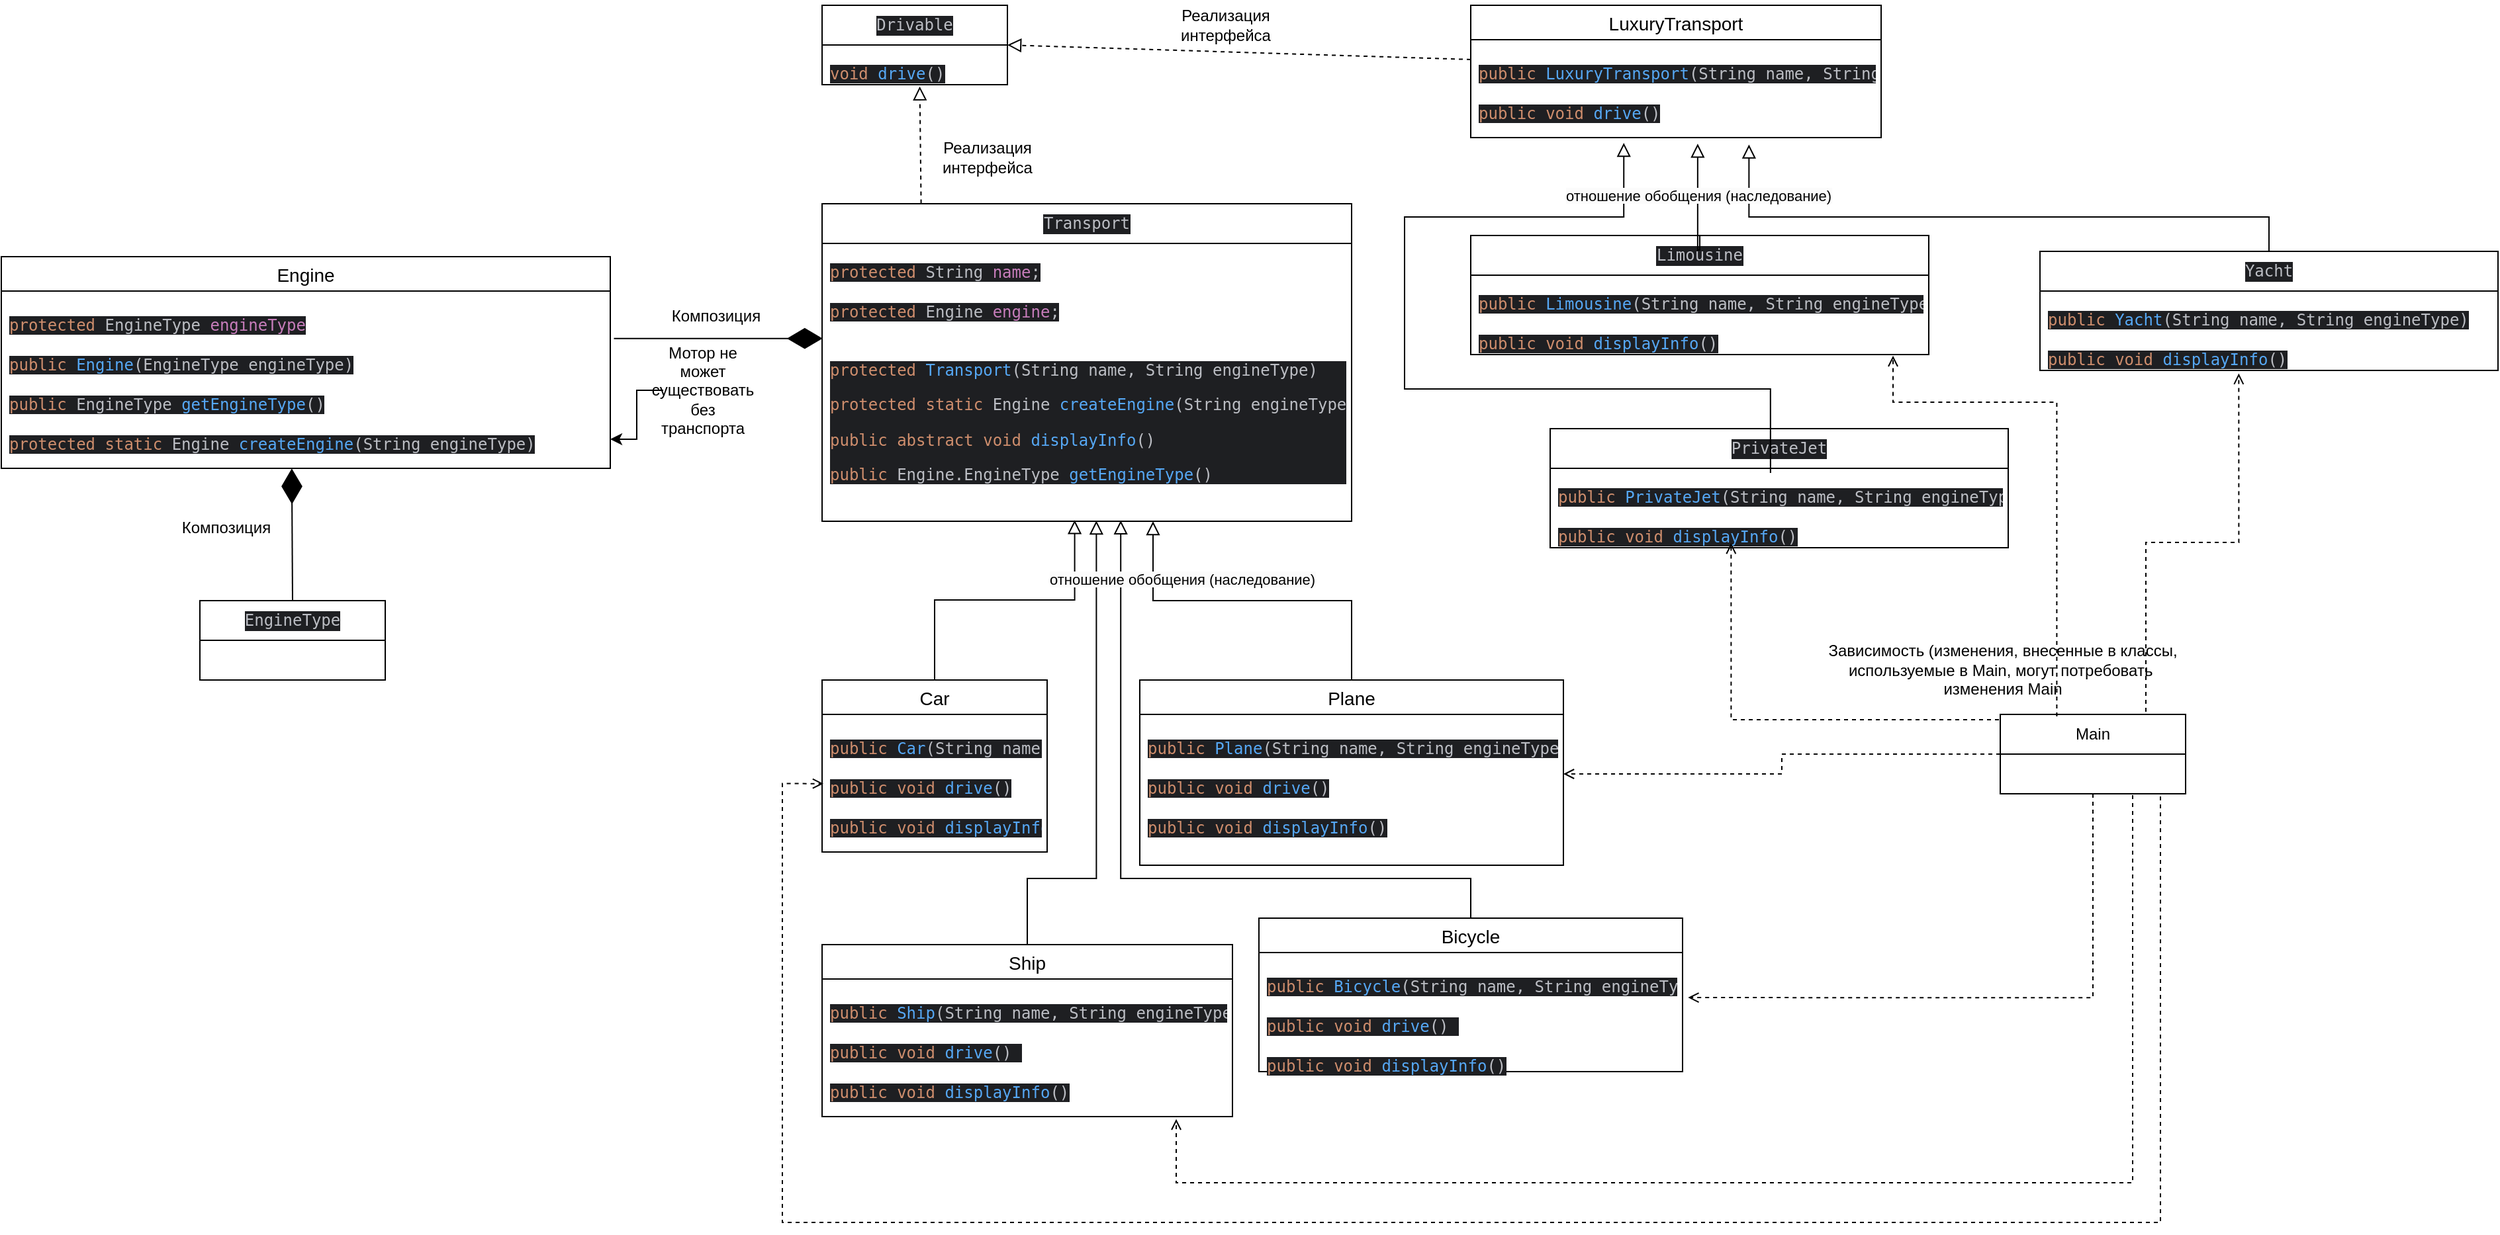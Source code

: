 <mxfile version="24.9.0">
  <diagram name="Страница — 1" id="H5RVGOrB8ZpVzanKwPm0">
    <mxGraphModel grid="1" page="1" gridSize="10" guides="1" tooltips="1" connect="1" arrows="1" fold="1" pageScale="1" pageWidth="1169" pageHeight="827" math="0" shadow="0">
      <root>
        <mxCell id="0" />
        <mxCell id="1" parent="0" />
        <mxCell id="zozidxdIgMNwXkoK9PDD-1" value="&lt;div style=&quot;background-color:#1e1f22;color:#bcbec4&quot;&gt;&lt;pre style=&quot;font-family:&#39;JetBrains Mono&#39;,monospace;font-size:9,8pt;&quot;&gt;Drivable&lt;/pre&gt;&lt;/div&gt;" style="swimlane;fontStyle=0;childLayout=stackLayout;horizontal=1;startSize=30;horizontalStack=0;resizeParent=1;resizeParentMax=0;resizeLast=0;collapsible=1;marginBottom=0;whiteSpace=wrap;html=1;" vertex="1" parent="1">
          <mxGeometry x="50" y="150" width="140" height="60" as="geometry" />
        </mxCell>
        <mxCell id="zozidxdIgMNwXkoK9PDD-2" value="&lt;div style=&quot;background-color:#1e1f22;color:#bcbec4&quot;&gt;&lt;pre style=&quot;font-family:&#39;JetBrains Mono&#39;,monospace;font-size:9,8pt;&quot;&gt;&lt;span style=&quot;color:#cf8e6d;&quot;&gt;void &lt;/span&gt;&lt;span style=&quot;color:#56a8f5;&quot;&gt;drive&lt;/span&gt;()&lt;/pre&gt;&lt;/div&gt;" style="text;strokeColor=none;fillColor=none;align=left;verticalAlign=middle;spacingLeft=4;spacingRight=4;overflow=hidden;points=[[0,0.5],[1,0.5]];portConstraint=eastwest;rotatable=0;whiteSpace=wrap;html=1;" vertex="1" parent="zozidxdIgMNwXkoK9PDD-1">
          <mxGeometry y="30" width="140" height="30" as="geometry" />
        </mxCell>
        <mxCell id="zozidxdIgMNwXkoK9PDD-6" value="&lt;div style=&quot;background-color:#1e1f22;color:#bcbec4&quot;&gt;&lt;pre style=&quot;font-family:&#39;JetBrains Mono&#39;,monospace;font-size:9,8pt;&quot;&gt;Transport&lt;/pre&gt;&lt;/div&gt;" style="swimlane;fontStyle=0;childLayout=stackLayout;horizontal=1;startSize=30;horizontalStack=0;resizeParent=1;resizeParentMax=0;resizeLast=0;collapsible=1;marginBottom=0;whiteSpace=wrap;html=1;" vertex="1" parent="1">
          <mxGeometry x="50" y="300" width="400" height="240" as="geometry" />
        </mxCell>
        <mxCell id="zozidxdIgMNwXkoK9PDD-7" value="&lt;div style=&quot;background-color:#1e1f22;color:#bcbec4&quot;&gt;&lt;pre style=&quot;font-family:&#39;JetBrains Mono&#39;,monospace;font-size:9,8pt;&quot;&gt;&lt;span style=&quot;color:#cf8e6d;&quot;&gt;protected &lt;/span&gt;String &lt;span style=&quot;color:#c77dbb;&quot;&gt;name&lt;/span&gt;;&lt;/pre&gt;&lt;/div&gt;" style="text;strokeColor=none;fillColor=none;align=left;verticalAlign=middle;spacingLeft=4;spacingRight=4;overflow=hidden;points=[[0,0.5],[1,0.5]];portConstraint=eastwest;rotatable=0;whiteSpace=wrap;html=1;" vertex="1" parent="zozidxdIgMNwXkoK9PDD-6">
          <mxGeometry y="30" width="400" height="30" as="geometry" />
        </mxCell>
        <mxCell id="zozidxdIgMNwXkoK9PDD-8" value="&lt;div style=&quot;background-color:#1e1f22;color:#bcbec4&quot;&gt;&lt;pre style=&quot;font-family:&#39;JetBrains Mono&#39;,monospace;font-size:9,8pt;&quot;&gt;&lt;span style=&quot;color:#cf8e6d;&quot;&gt;protected &lt;/span&gt;Engine &lt;span style=&quot;color:#c77dbb;&quot;&gt;engine&lt;/span&gt;;&lt;/pre&gt;&lt;/div&gt;" style="text;strokeColor=none;fillColor=none;align=left;verticalAlign=middle;spacingLeft=4;spacingRight=4;overflow=hidden;points=[[0,0.5],[1,0.5]];portConstraint=eastwest;rotatable=0;whiteSpace=wrap;html=1;" vertex="1" parent="zozidxdIgMNwXkoK9PDD-6">
          <mxGeometry y="60" width="400" height="30" as="geometry" />
        </mxCell>
        <mxCell id="zozidxdIgMNwXkoK9PDD-9" value="&lt;div style=&quot;background-color:#1e1f22;color:#bcbec4&quot;&gt;&lt;pre style=&quot;font-family:&#39;JetBrains Mono&#39;,monospace;font-size:9,8pt;&quot;&gt;&lt;span style=&quot;color:#cf8e6d;&quot;&gt;protected &lt;/span&gt;&lt;span style=&quot;color:#56a8f5;&quot;&gt;Transport&lt;/span&gt;(String name, String engineType)&lt;/pre&gt;&lt;pre style=&quot;font-family:&#39;JetBrains Mono&#39;,monospace;font-size:9,8pt;&quot;&gt;&lt;pre style=&quot;font-family:&#39;JetBrains Mono&#39;,monospace;font-size:9,8pt;&quot;&gt;&lt;pre style=&quot;font-family:&#39;JetBrains Mono&#39;,monospace;font-size:9,8pt;&quot;&gt;&lt;div&gt;&lt;pre style=&quot;font-family:&#39;JetBrains Mono&#39;,monospace;font-size:9,8pt;&quot;&gt;&lt;span style=&quot;color:#cf8e6d;&quot;&gt;protected static &lt;/span&gt;Engine &lt;span style=&quot;color:#56a8f5;&quot;&gt;createEngine&lt;/span&gt;(String engineType)&lt;/pre&gt;&lt;/div&gt;&lt;/pre&gt;&lt;/pre&gt;&lt;pre style=&quot;font-family:&#39;JetBrains Mono&#39;,monospace;font-size:9,8pt;&quot;&gt;&lt;pre style=&quot;font-family:&#39;JetBrains Mono&#39;,monospace;font-size:9,8pt;&quot;&gt;&lt;span style=&quot;color:#cf8e6d;&quot;&gt;public abstract void &lt;/span&gt;&lt;span style=&quot;color:#56a8f5;&quot;&gt;displayInfo&lt;/span&gt;()&lt;/pre&gt;&lt;pre style=&quot;font-family:&#39;JetBrains Mono&#39;,monospace;font-size:9,8pt;&quot;&gt;&lt;pre style=&quot;font-family:&#39;JetBrains Mono&#39;,monospace;font-size:9,8pt;&quot;&gt;&lt;div&gt;&lt;pre style=&quot;font-family:&#39;JetBrains Mono&#39;,monospace;font-size:9,8pt;&quot;&gt;&lt;span style=&quot;color:#cf8e6d;&quot;&gt;public &lt;/span&gt;Engine.EngineType &lt;span style=&quot;color:#56a8f5;&quot;&gt;getEngineType&lt;/span&gt;()&lt;/pre&gt;&lt;/div&gt;&lt;/pre&gt;&lt;/pre&gt;&lt;/pre&gt;&lt;/pre&gt;&lt;/div&gt;" style="text;strokeColor=none;fillColor=none;align=left;verticalAlign=middle;spacingLeft=4;spacingRight=4;overflow=hidden;points=[[0,0.5],[1,0.5]];portConstraint=eastwest;rotatable=0;whiteSpace=wrap;html=1;" vertex="1" parent="zozidxdIgMNwXkoK9PDD-6">
          <mxGeometry y="90" width="400" height="150" as="geometry" />
        </mxCell>
        <mxCell id="zozidxdIgMNwXkoK9PDD-11" value="" style="endArrow=block;startArrow=none;endFill=0;startFill=0;endSize=8;html=1;verticalAlign=bottom;dashed=1;labelBackgroundColor=none;rounded=0;entryX=0.527;entryY=1.044;entryDx=0;entryDy=0;entryPerimeter=0;exitX=0.187;exitY=-0.001;exitDx=0;exitDy=0;exitPerimeter=0;" edge="1" parent="1" source="zozidxdIgMNwXkoK9PDD-6" target="zozidxdIgMNwXkoK9PDD-2">
          <mxGeometry width="160" relative="1" as="geometry">
            <mxPoint x="220" y="300" as="sourcePoint" />
            <mxPoint x="380" y="300" as="targetPoint" />
          </mxGeometry>
        </mxCell>
        <mxCell id="zozidxdIgMNwXkoK9PDD-12" value="Реализация интерфейса" style="text;html=1;align=center;verticalAlign=middle;whiteSpace=wrap;rounded=0;" vertex="1" parent="1">
          <mxGeometry x="110" y="250" width="130" height="30" as="geometry" />
        </mxCell>
        <mxCell id="zozidxdIgMNwXkoK9PDD-13" value="Car" style="swimlane;fontStyle=0;childLayout=stackLayout;horizontal=1;startSize=26;horizontalStack=0;resizeParent=1;resizeParentMax=0;resizeLast=0;collapsible=1;marginBottom=0;align=center;fontSize=14;" vertex="1" parent="1">
          <mxGeometry x="50" y="660" width="170" height="130" as="geometry" />
        </mxCell>
        <mxCell id="zozidxdIgMNwXkoK9PDD-14" value="&lt;div style=&quot;background-color:#1e1f22;color:#bcbec4&quot;&gt;&lt;pre style=&quot;font-family:&#39;JetBrains Mono&#39;,monospace;font-size:9,8pt;&quot;&gt;&lt;span style=&quot;color:#cf8e6d;&quot;&gt;public &lt;/span&gt;&lt;span style=&quot;color:#56a8f5;&quot;&gt;Car&lt;/span&gt;(String name, String engineType)&lt;/pre&gt;&lt;/div&gt;" style="text;strokeColor=none;fillColor=none;spacingLeft=4;spacingRight=4;overflow=hidden;rotatable=0;points=[[0,0.5],[1,0.5]];portConstraint=eastwest;fontSize=12;whiteSpace=wrap;html=1;" vertex="1" parent="zozidxdIgMNwXkoK9PDD-13">
          <mxGeometry y="26" width="170" height="30" as="geometry" />
        </mxCell>
        <mxCell id="zozidxdIgMNwXkoK9PDD-15" value="&lt;div style=&quot;background-color:#1e1f22;color:#bcbec4&quot;&gt;&lt;pre style=&quot;font-family:&#39;JetBrains Mono&#39;,monospace;font-size:9,8pt;&quot;&gt;&lt;span style=&quot;color:#cf8e6d;&quot;&gt;public void &lt;/span&gt;&lt;span style=&quot;color:#56a8f5;&quot;&gt;drive&lt;/span&gt;()&lt;/pre&gt;&lt;/div&gt;" style="text;strokeColor=none;fillColor=none;spacingLeft=4;spacingRight=4;overflow=hidden;rotatable=0;points=[[0,0.5],[1,0.5]];portConstraint=eastwest;fontSize=12;whiteSpace=wrap;html=1;" vertex="1" parent="zozidxdIgMNwXkoK9PDD-13">
          <mxGeometry y="56" width="170" height="30" as="geometry" />
        </mxCell>
        <mxCell id="zozidxdIgMNwXkoK9PDD-16" value="&lt;div style=&quot;background-color:#1e1f22;color:#bcbec4&quot;&gt;&lt;pre style=&quot;font-family:&#39;JetBrains Mono&#39;,monospace;font-size:9,8pt;&quot;&gt;&lt;span style=&quot;color:#cf8e6d;&quot;&gt;public void &lt;/span&gt;&lt;span style=&quot;color:#56a8f5;&quot;&gt;displayInfo&lt;/span&gt;()&lt;/pre&gt;&lt;/div&gt;" style="text;strokeColor=none;fillColor=none;spacingLeft=4;spacingRight=4;overflow=hidden;rotatable=0;points=[[0,0.5],[1,0.5]];portConstraint=eastwest;fontSize=12;whiteSpace=wrap;html=1;" vertex="1" parent="zozidxdIgMNwXkoK9PDD-13">
          <mxGeometry y="86" width="170" height="44" as="geometry" />
        </mxCell>
        <mxCell id="zozidxdIgMNwXkoK9PDD-17" value="Plane" style="swimlane;fontStyle=0;childLayout=stackLayout;horizontal=1;startSize=26;horizontalStack=0;resizeParent=1;resizeParentMax=0;resizeLast=0;collapsible=1;marginBottom=0;align=center;fontSize=14;" vertex="1" parent="1">
          <mxGeometry x="290" y="660" width="320" height="140" as="geometry" />
        </mxCell>
        <mxCell id="zozidxdIgMNwXkoK9PDD-18" value="&lt;div style=&quot;background-color:#1e1f22;color:#bcbec4&quot;&gt;&lt;pre style=&quot;font-family:&#39;JetBrains Mono&#39;,monospace;font-size:9,8pt;&quot;&gt;&lt;span style=&quot;color:#cf8e6d;&quot;&gt;public &lt;/span&gt;&lt;span style=&quot;color:#56a8f5;&quot;&gt;Plane&lt;/span&gt;(String name, String engineType)&lt;/pre&gt;&lt;/div&gt;" style="text;strokeColor=none;fillColor=none;spacingLeft=4;spacingRight=4;overflow=hidden;rotatable=0;points=[[0,0.5],[1,0.5]];portConstraint=eastwest;fontSize=12;whiteSpace=wrap;html=1;" vertex="1" parent="zozidxdIgMNwXkoK9PDD-17">
          <mxGeometry y="26" width="320" height="30" as="geometry" />
        </mxCell>
        <mxCell id="zozidxdIgMNwXkoK9PDD-19" value="&lt;div style=&quot;background-color:#1e1f22;color:#bcbec4&quot;&gt;&lt;pre style=&quot;font-family:&#39;JetBrains Mono&#39;,monospace;font-size:9,8pt;&quot;&gt;&lt;pre style=&quot;font-family: &amp;quot;JetBrains Mono&amp;quot;, monospace;&quot;&gt;&lt;span style=&quot;color: rgb(207, 142, 109);&quot;&gt;public void &lt;/span&gt;&lt;span style=&quot;color: rgb(86, 168, 245);&quot;&gt;drive&lt;/span&gt;()&lt;/pre&gt;&lt;/pre&gt;&lt;/div&gt;" style="text;strokeColor=none;fillColor=none;spacingLeft=4;spacingRight=4;overflow=hidden;rotatable=0;points=[[0,0.5],[1,0.5]];portConstraint=eastwest;fontSize=12;whiteSpace=wrap;html=1;" vertex="1" parent="zozidxdIgMNwXkoK9PDD-17">
          <mxGeometry y="56" width="320" height="30" as="geometry" />
        </mxCell>
        <mxCell id="zozidxdIgMNwXkoK9PDD-20" value="&lt;div style=&quot;background-color:#1e1f22;color:#bcbec4&quot;&gt;&lt;pre style=&quot;font-family:&#39;JetBrains Mono&#39;,monospace;font-size:9,8pt;&quot;&gt;&lt;div&gt;&lt;pre style=&quot;font-family:&#39;JetBrains Mono&#39;,monospace;font-size:9,8pt;&quot;&gt;&lt;span style=&quot;color:#cf8e6d;&quot;&gt;public void &lt;/span&gt;&lt;span style=&quot;color:#56a8f5;&quot;&gt;displayInfo&lt;/span&gt;()&lt;/pre&gt;&lt;/div&gt;&lt;/pre&gt;&lt;/div&gt;" style="text;strokeColor=none;fillColor=none;spacingLeft=4;spacingRight=4;overflow=hidden;rotatable=0;points=[[0,0.5],[1,0.5]];portConstraint=eastwest;fontSize=12;whiteSpace=wrap;html=1;" vertex="1" parent="zozidxdIgMNwXkoK9PDD-17">
          <mxGeometry y="86" width="320" height="54" as="geometry" />
        </mxCell>
        <mxCell id="zozidxdIgMNwXkoK9PDD-21" value="Bicycle" style="swimlane;fontStyle=0;childLayout=stackLayout;horizontal=1;startSize=26;horizontalStack=0;resizeParent=1;resizeParentMax=0;resizeLast=0;collapsible=1;marginBottom=0;align=center;fontSize=14;" vertex="1" parent="1">
          <mxGeometry x="380" y="840" width="320" height="116" as="geometry" />
        </mxCell>
        <mxCell id="zozidxdIgMNwXkoK9PDD-22" value="&lt;div style=&quot;background-color:#1e1f22;color:#bcbec4&quot;&gt;&lt;pre style=&quot;font-family:&#39;JetBrains Mono&#39;,monospace;font-size:9,8pt;&quot;&gt;&lt;span style=&quot;color:#cf8e6d;&quot;&gt;public &lt;/span&gt;&lt;span style=&quot;color:#56a8f5;&quot;&gt;Bicycle&lt;/span&gt;(String name, String engineType)&lt;/pre&gt;&lt;/div&gt;" style="text;strokeColor=none;fillColor=none;spacingLeft=4;spacingRight=4;overflow=hidden;rotatable=0;points=[[0,0.5],[1,0.5]];portConstraint=eastwest;fontSize=12;whiteSpace=wrap;html=1;" vertex="1" parent="zozidxdIgMNwXkoK9PDD-21">
          <mxGeometry y="26" width="320" height="30" as="geometry" />
        </mxCell>
        <mxCell id="zozidxdIgMNwXkoK9PDD-23" value="&lt;div style=&quot;background-color:#1e1f22;color:#bcbec4&quot;&gt;&lt;pre style=&quot;font-family:&#39;JetBrains Mono&#39;,monospace;font-size:9,8pt;&quot;&gt;&lt;span style=&quot;color:#cf8e6d;&quot;&gt;public void &lt;/span&gt;&lt;span style=&quot;color:#56a8f5;&quot;&gt;drive&lt;/span&gt;() &lt;/pre&gt;&lt;/div&gt;" style="text;strokeColor=none;fillColor=none;spacingLeft=4;spacingRight=4;overflow=hidden;rotatable=0;points=[[0,0.5],[1,0.5]];portConstraint=eastwest;fontSize=12;whiteSpace=wrap;html=1;" vertex="1" parent="zozidxdIgMNwXkoK9PDD-21">
          <mxGeometry y="56" width="320" height="30" as="geometry" />
        </mxCell>
        <mxCell id="zozidxdIgMNwXkoK9PDD-24" value="&lt;div style=&quot;background-color:#1e1f22;color:#bcbec4&quot;&gt;&lt;pre style=&quot;font-family:&#39;JetBrains Mono&#39;,monospace;font-size:9,8pt;&quot;&gt;&lt;span style=&quot;color:#cf8e6d;&quot;&gt;public void &lt;/span&gt;&lt;span style=&quot;color:#56a8f5;&quot;&gt;displayInfo&lt;/span&gt;()&lt;/pre&gt;&lt;/div&gt;" style="text;strokeColor=none;fillColor=none;spacingLeft=4;spacingRight=4;overflow=hidden;rotatable=0;points=[[0,0.5],[1,0.5]];portConstraint=eastwest;fontSize=12;whiteSpace=wrap;html=1;" vertex="1" parent="zozidxdIgMNwXkoK9PDD-21">
          <mxGeometry y="86" width="320" height="30" as="geometry" />
        </mxCell>
        <mxCell id="zozidxdIgMNwXkoK9PDD-25" value="Ship" style="swimlane;fontStyle=0;childLayout=stackLayout;horizontal=1;startSize=26;horizontalStack=0;resizeParent=1;resizeParentMax=0;resizeLast=0;collapsible=1;marginBottom=0;align=center;fontSize=14;" vertex="1" parent="1">
          <mxGeometry x="50" y="860" width="310" height="130" as="geometry" />
        </mxCell>
        <mxCell id="zozidxdIgMNwXkoK9PDD-27" value="&lt;div style=&quot;background-color:#1e1f22;color:#bcbec4&quot;&gt;&lt;pre style=&quot;font-family:&#39;JetBrains Mono&#39;,monospace;font-size:9,8pt;&quot;&gt;&lt;span style=&quot;color:#cf8e6d;&quot;&gt;public &lt;/span&gt;&lt;span style=&quot;color:#56a8f5;&quot;&gt;Ship&lt;/span&gt;(String name, String engineType)&lt;/pre&gt;&lt;/div&gt;" style="text;strokeColor=none;fillColor=none;spacingLeft=4;spacingRight=4;overflow=hidden;rotatable=0;points=[[0,0.5],[1,0.5]];portConstraint=eastwest;fontSize=12;whiteSpace=wrap;html=1;" vertex="1" parent="zozidxdIgMNwXkoK9PDD-25">
          <mxGeometry y="26" width="310" height="30" as="geometry" />
        </mxCell>
        <mxCell id="zozidxdIgMNwXkoK9PDD-26" value="&lt;div style=&quot;background-color:#1e1f22;color:#bcbec4&quot;&gt;&lt;pre style=&quot;font-family:&#39;JetBrains Mono&#39;,monospace;font-size:9,8pt;&quot;&gt;&lt;span style=&quot;color:#cf8e6d;&quot;&gt;public void &lt;/span&gt;&lt;span style=&quot;color:#56a8f5;&quot;&gt;drive&lt;/span&gt;() &lt;/pre&gt;&lt;/div&gt;" style="text;strokeColor=none;fillColor=none;spacingLeft=4;spacingRight=4;overflow=hidden;rotatable=0;points=[[0,0.5],[1,0.5]];portConstraint=eastwest;fontSize=12;whiteSpace=wrap;html=1;" vertex="1" parent="zozidxdIgMNwXkoK9PDD-25">
          <mxGeometry y="56" width="310" height="30" as="geometry" />
        </mxCell>
        <mxCell id="zozidxdIgMNwXkoK9PDD-28" value="&lt;div style=&quot;background-color:#1e1f22;color:#bcbec4&quot;&gt;&lt;pre style=&quot;font-family:&#39;JetBrains Mono&#39;,monospace;font-size:9,8pt;&quot;&gt;&lt;span style=&quot;color:#cf8e6d;&quot;&gt;public void &lt;/span&gt;&lt;span style=&quot;color:#56a8f5;&quot;&gt;displayInfo&lt;/span&gt;()&lt;/pre&gt;&lt;/div&gt;" style="text;strokeColor=none;fillColor=none;spacingLeft=4;spacingRight=4;overflow=hidden;rotatable=0;points=[[0,0.5],[1,0.5]];portConstraint=eastwest;fontSize=12;whiteSpace=wrap;html=1;" vertex="1" parent="zozidxdIgMNwXkoK9PDD-25">
          <mxGeometry y="86" width="310" height="44" as="geometry" />
        </mxCell>
        <mxCell id="zozidxdIgMNwXkoK9PDD-29" value="" style="endArrow=block;html=1;rounded=0;align=center;verticalAlign=bottom;endFill=0;labelBackgroundColor=none;endSize=8;entryX=0.477;entryY=0.994;entryDx=0;entryDy=0;entryPerimeter=0;exitX=0.5;exitY=0;exitDx=0;exitDy=0;edgeStyle=elbowEdgeStyle;elbow=vertical;" edge="1" parent="1" source="zozidxdIgMNwXkoK9PDD-13" target="zozidxdIgMNwXkoK9PDD-9">
          <mxGeometry relative="1" as="geometry">
            <mxPoint x="150" y="670" as="sourcePoint" />
            <mxPoint x="310" y="670" as="targetPoint" />
            <Array as="points" />
          </mxGeometry>
        </mxCell>
        <mxCell id="zozidxdIgMNwXkoK9PDD-30" value="" style="resizable=0;html=1;align=center;verticalAlign=top;labelBackgroundColor=none;" connectable="0" vertex="1" parent="zozidxdIgMNwXkoK9PDD-29">
          <mxGeometry relative="1" as="geometry" />
        </mxCell>
        <mxCell id="zozidxdIgMNwXkoK9PDD-32" value="" style="endArrow=block;html=1;rounded=0;align=center;verticalAlign=bottom;endFill=0;labelBackgroundColor=none;endSize=8;exitX=0.5;exitY=0;exitDx=0;exitDy=0;edgeStyle=elbowEdgeStyle;elbow=vertical;entryX=0.625;entryY=1;entryDx=0;entryDy=0;entryPerimeter=0;" edge="1" parent="1" source="zozidxdIgMNwXkoK9PDD-17" target="zozidxdIgMNwXkoK9PDD-9">
          <mxGeometry x="0.439" y="8" relative="1" as="geometry">
            <mxPoint x="150" y="670" as="sourcePoint" />
            <mxPoint x="240" y="540" as="targetPoint" />
            <Array as="points">
              <mxPoint x="300" y="600" />
            </Array>
            <mxPoint y="1" as="offset" />
          </mxGeometry>
        </mxCell>
        <mxCell id="zozidxdIgMNwXkoK9PDD-33" value="" style="resizable=0;html=1;align=center;verticalAlign=top;labelBackgroundColor=none;" connectable="0" vertex="1" parent="zozidxdIgMNwXkoK9PDD-32">
          <mxGeometry relative="1" as="geometry" />
        </mxCell>
        <mxCell id="zozidxdIgMNwXkoK9PDD-37" value="" style="endArrow=block;html=1;rounded=0;align=center;verticalAlign=bottom;endFill=0;labelBackgroundColor=none;endSize=8;entryX=0.518;entryY=0.997;entryDx=0;entryDy=0;entryPerimeter=0;exitX=0.5;exitY=0;exitDx=0;exitDy=0;edgeStyle=elbowEdgeStyle;elbow=vertical;" edge="1" parent="1" source="zozidxdIgMNwXkoK9PDD-25" target="zozidxdIgMNwXkoK9PDD-9">
          <mxGeometry relative="1" as="geometry">
            <mxPoint x="140" y="670" as="sourcePoint" />
            <mxPoint x="251" y="549" as="targetPoint" />
            <Array as="points">
              <mxPoint x="200" y="810" />
            </Array>
          </mxGeometry>
        </mxCell>
        <mxCell id="zozidxdIgMNwXkoK9PDD-38" value="" style="resizable=0;html=1;align=center;verticalAlign=top;labelBackgroundColor=none;" connectable="0" vertex="1" parent="zozidxdIgMNwXkoK9PDD-37">
          <mxGeometry relative="1" as="geometry" />
        </mxCell>
        <mxCell id="zozidxdIgMNwXkoK9PDD-39" value="" style="endArrow=block;html=1;rounded=0;align=center;verticalAlign=bottom;endFill=0;labelBackgroundColor=none;endSize=8;entryX=0.564;entryY=0.996;entryDx=0;entryDy=0;entryPerimeter=0;exitX=0.5;exitY=0;exitDx=0;exitDy=0;edgeStyle=elbowEdgeStyle;elbow=vertical;" edge="1" parent="1" source="zozidxdIgMNwXkoK9PDD-21" target="zozidxdIgMNwXkoK9PDD-9">
          <mxGeometry relative="1" as="geometry">
            <mxPoint x="140" y="830" as="sourcePoint" />
            <mxPoint x="261" y="552" as="targetPoint" />
            <Array as="points">
              <mxPoint x="190" y="810" />
            </Array>
          </mxGeometry>
        </mxCell>
        <mxCell id="zozidxdIgMNwXkoK9PDD-40" value="" style="resizable=0;html=1;align=center;verticalAlign=top;labelBackgroundColor=none;" connectable="0" vertex="1" parent="zozidxdIgMNwXkoK9PDD-39">
          <mxGeometry relative="1" as="geometry" />
        </mxCell>
        <mxCell id="zozidxdIgMNwXkoK9PDD-36" value="&lt;span style=&quot;color: rgb(0, 0, 0); font-family: Helvetica; font-size: 11px; font-style: normal; font-variant-ligatures: normal; font-variant-caps: normal; font-weight: 400; letter-spacing: normal; orphans: 2; text-align: center; text-indent: 0px; text-transform: none; widows: 2; word-spacing: 0px; -webkit-text-stroke-width: 0px; white-space: nowrap; background-color: rgb(251, 251, 251); text-decoration-thickness: initial; text-decoration-style: initial; text-decoration-color: initial; display: inline !important; float: none;&quot;&gt;отношение обобщения (наследование)&lt;/span&gt;" style="text;whiteSpace=wrap;html=1;" vertex="1" parent="1">
          <mxGeometry x="220" y="570" width="100" height="30" as="geometry" />
        </mxCell>
        <mxCell id="zozidxdIgMNwXkoK9PDD-43" value="LuxuryTransport " style="swimlane;fontStyle=0;childLayout=stackLayout;horizontal=1;startSize=26;horizontalStack=0;resizeParent=1;resizeParentMax=0;resizeLast=0;collapsible=1;marginBottom=0;align=center;fontSize=14;" vertex="1" parent="1">
          <mxGeometry x="540" y="150" width="310" height="100" as="geometry" />
        </mxCell>
        <mxCell id="zozidxdIgMNwXkoK9PDD-44" value="&lt;div style=&quot;background-color:#1e1f22;color:#bcbec4&quot;&gt;&lt;pre style=&quot;font-family:&#39;JetBrains Mono&#39;,monospace;font-size:9,8pt;&quot;&gt;&lt;span style=&quot;color:#cf8e6d;&quot;&gt;public &lt;/span&gt;&lt;span style=&quot;color:#56a8f5;&quot;&gt;LuxuryTransport&lt;/span&gt;(String name, String engineType) &lt;/pre&gt;&lt;/div&gt;" style="text;strokeColor=none;fillColor=none;spacingLeft=4;spacingRight=4;overflow=hidden;rotatable=0;points=[[0,0.5],[1,0.5]];portConstraint=eastwest;fontSize=12;whiteSpace=wrap;html=1;" vertex="1" parent="zozidxdIgMNwXkoK9PDD-43">
          <mxGeometry y="26" width="310" height="30" as="geometry" />
        </mxCell>
        <mxCell id="zozidxdIgMNwXkoK9PDD-45" value="&lt;div style=&quot;background-color:#1e1f22;color:#bcbec4&quot;&gt;&lt;pre style=&quot;font-family:&#39;JetBrains Mono&#39;,monospace;font-size:9,8pt;&quot;&gt;&lt;span style=&quot;color:#cf8e6d;&quot;&gt;public void &lt;/span&gt;&lt;span style=&quot;color:#56a8f5;&quot;&gt;drive&lt;/span&gt;()&lt;/pre&gt;&lt;/div&gt;" style="text;strokeColor=none;fillColor=none;spacingLeft=4;spacingRight=4;overflow=hidden;rotatable=0;points=[[0,0.5],[1,0.5]];portConstraint=eastwest;fontSize=12;whiteSpace=wrap;html=1;" vertex="1" parent="zozidxdIgMNwXkoK9PDD-43">
          <mxGeometry y="56" width="310" height="44" as="geometry" />
        </mxCell>
        <mxCell id="zozidxdIgMNwXkoK9PDD-47" value="" style="endArrow=block;startArrow=none;endFill=0;startFill=0;endSize=8;html=1;verticalAlign=bottom;dashed=1;labelBackgroundColor=none;rounded=0;entryX=1;entryY=0.5;entryDx=0;entryDy=0;exitX=0;exitY=0.5;exitDx=0;exitDy=0;" edge="1" parent="1" source="zozidxdIgMNwXkoK9PDD-44" target="zozidxdIgMNwXkoK9PDD-1">
          <mxGeometry width="160" relative="1" as="geometry">
            <mxPoint x="331" y="269" as="sourcePoint" />
            <mxPoint x="330" y="180" as="targetPoint" />
          </mxGeometry>
        </mxCell>
        <mxCell id="zozidxdIgMNwXkoK9PDD-48" value="Реализация интерфейса" style="text;html=1;align=center;verticalAlign=middle;whiteSpace=wrap;rounded=0;" vertex="1" parent="1">
          <mxGeometry x="290" y="150" width="130" height="30" as="geometry" />
        </mxCell>
        <mxCell id="zozidxdIgMNwXkoK9PDD-49" value="Engine" style="swimlane;fontStyle=0;childLayout=stackLayout;horizontal=1;startSize=26;horizontalStack=0;resizeParent=1;resizeParentMax=0;resizeLast=0;collapsible=1;marginBottom=0;align=center;fontSize=14;" vertex="1" parent="1">
          <mxGeometry x="-570" y="340" width="460" height="160" as="geometry" />
        </mxCell>
        <mxCell id="zozidxdIgMNwXkoK9PDD-50" value="&lt;div style=&quot;background-color:#1e1f22;color:#bcbec4&quot;&gt;&lt;pre style=&quot;font-family:&#39;JetBrains Mono&#39;,monospace;font-size:9,8pt;&quot;&gt;&lt;span style=&quot;color:#cf8e6d;&quot;&gt;protected &lt;/span&gt;EngineType &lt;span style=&quot;color:#c77dbb;&quot;&gt;engineType&lt;/span&gt;&lt;/pre&gt;&lt;/div&gt;" style="text;strokeColor=none;fillColor=none;spacingLeft=4;spacingRight=4;overflow=hidden;rotatable=0;points=[[0,0.5],[1,0.5]];portConstraint=eastwest;fontSize=12;whiteSpace=wrap;html=1;" vertex="1" parent="zozidxdIgMNwXkoK9PDD-49">
          <mxGeometry y="26" width="460" height="30" as="geometry" />
        </mxCell>
        <mxCell id="zozidxdIgMNwXkoK9PDD-51" value="&lt;div style=&quot;background-color:#1e1f22;color:#bcbec4&quot;&gt;&lt;pre style=&quot;font-family:&#39;JetBrains Mono&#39;,monospace;font-size:9,8pt;&quot;&gt;&lt;span style=&quot;color:#cf8e6d;&quot;&gt;public &lt;/span&gt;&lt;span style=&quot;color:#56a8f5;&quot;&gt;Engine&lt;/span&gt;(EngineType engineType)&lt;/pre&gt;&lt;/div&gt;" style="text;strokeColor=none;fillColor=none;spacingLeft=4;spacingRight=4;overflow=hidden;rotatable=0;points=[[0,0.5],[1,0.5]];portConstraint=eastwest;fontSize=12;whiteSpace=wrap;html=1;" vertex="1" parent="zozidxdIgMNwXkoK9PDD-49">
          <mxGeometry y="56" width="460" height="30" as="geometry" />
        </mxCell>
        <mxCell id="zozidxdIgMNwXkoK9PDD-52" value="&lt;div style=&quot;background-color:#1e1f22;color:#bcbec4&quot;&gt;&lt;pre style=&quot;font-family:&#39;JetBrains Mono&#39;,monospace;font-size:9,8pt;&quot;&gt;&lt;span style=&quot;color:#cf8e6d;&quot;&gt;public &lt;/span&gt;EngineType &lt;span style=&quot;color:#56a8f5;&quot;&gt;getEngineType&lt;/span&gt;()&lt;/pre&gt;&lt;/div&gt;" style="text;strokeColor=none;fillColor=none;spacingLeft=4;spacingRight=4;overflow=hidden;rotatable=0;points=[[0,0.5],[1,0.5]];portConstraint=eastwest;fontSize=12;whiteSpace=wrap;html=1;" vertex="1" parent="zozidxdIgMNwXkoK9PDD-49">
          <mxGeometry y="86" width="460" height="30" as="geometry" />
        </mxCell>
        <mxCell id="zozidxdIgMNwXkoK9PDD-58" value="&lt;div style=&quot;background-color:#1e1f22;color:#bcbec4&quot;&gt;&lt;pre style=&quot;font-family:&#39;JetBrains Mono&#39;,monospace;font-size:9,8pt;&quot;&gt;&lt;div&gt;&lt;pre style=&quot;font-family:&#39;JetBrains Mono&#39;,monospace;font-size:9,8pt;&quot;&gt;&lt;span style=&quot;color:#cf8e6d;&quot;&gt;protected static &lt;/span&gt;Engine &lt;span style=&quot;color:#56a8f5;&quot;&gt;createEngine&lt;/span&gt;(String engineType)&lt;/pre&gt;&lt;/div&gt;&lt;/pre&gt;&lt;/div&gt;" style="text;strokeColor=none;fillColor=none;spacingLeft=4;spacingRight=4;overflow=hidden;rotatable=0;points=[[0,0.5],[1,0.5]];portConstraint=eastwest;fontSize=12;whiteSpace=wrap;html=1;" vertex="1" parent="zozidxdIgMNwXkoK9PDD-49">
          <mxGeometry y="116" width="460" height="44" as="geometry" />
        </mxCell>
        <mxCell id="zozidxdIgMNwXkoK9PDD-53" value="" style="endArrow=diamondThin;endFill=1;endSize=24;html=1;rounded=0;entryX=0.001;entryY=0.079;entryDx=0;entryDy=0;entryPerimeter=0;exitX=1.006;exitY=0.197;exitDx=0;exitDy=0;exitPerimeter=0;" edge="1" parent="1" source="zozidxdIgMNwXkoK9PDD-51" target="zozidxdIgMNwXkoK9PDD-9">
          <mxGeometry width="160" relative="1" as="geometry">
            <mxPoint x="-140" y="320" as="sourcePoint" />
            <mxPoint x="20" y="320" as="targetPoint" />
          </mxGeometry>
        </mxCell>
        <mxCell id="zozidxdIgMNwXkoK9PDD-56" value="Композиция" style="text;html=1;align=center;verticalAlign=middle;whiteSpace=wrap;rounded=0;" vertex="1" parent="1">
          <mxGeometry x="-60" y="370" width="60" height="30" as="geometry" />
        </mxCell>
        <mxCell id="zozidxdIgMNwXkoK9PDD-94" value="" style="edgeStyle=orthogonalEdgeStyle;rounded=0;orthogonalLoop=1;jettySize=auto;html=1;fontFamily=Helvetica;fontSize=12;fontColor=default;" edge="1" parent="1" source="zozidxdIgMNwXkoK9PDD-57" target="zozidxdIgMNwXkoK9PDD-58">
          <mxGeometry relative="1" as="geometry" />
        </mxCell>
        <mxCell id="zozidxdIgMNwXkoK9PDD-57" value="Мотор не может существовать без транспорта" style="text;html=1;align=center;verticalAlign=middle;whiteSpace=wrap;rounded=0;" vertex="1" parent="1">
          <mxGeometry x="-70" y="426" width="60" height="30" as="geometry" />
        </mxCell>
        <mxCell id="zozidxdIgMNwXkoK9PDD-59" value="&lt;div style=&quot;background-color:#1e1f22;color:#bcbec4&quot;&gt;&lt;pre style=&quot;font-family:&#39;JetBrains Mono&#39;,monospace;font-size:9,8pt;&quot;&gt;EngineType&lt;/pre&gt;&lt;/div&gt;" style="swimlane;fontStyle=0;childLayout=stackLayout;horizontal=1;startSize=30;horizontalStack=0;resizeParent=1;resizeParentMax=0;resizeLast=0;collapsible=1;marginBottom=0;whiteSpace=wrap;html=1;" vertex="1" parent="1">
          <mxGeometry x="-420" y="600" width="140" height="60" as="geometry" />
        </mxCell>
        <mxCell id="zozidxdIgMNwXkoK9PDD-63" value="" style="endArrow=diamondThin;endFill=1;endSize=24;html=1;rounded=0;entryX=0.477;entryY=1.003;entryDx=0;entryDy=0;entryPerimeter=0;exitX=0.5;exitY=0;exitDx=0;exitDy=0;" edge="1" parent="1" source="zozidxdIgMNwXkoK9PDD-59" target="zozidxdIgMNwXkoK9PDD-58">
          <mxGeometry width="160" relative="1" as="geometry">
            <mxPoint x="-370" y="583" as="sourcePoint" />
            <mxPoint x="-222" y="587" as="targetPoint" />
          </mxGeometry>
        </mxCell>
        <mxCell id="zozidxdIgMNwXkoK9PDD-64" value="Композиция" style="text;html=1;align=center;verticalAlign=middle;whiteSpace=wrap;rounded=0;rotation=0;" vertex="1" parent="1">
          <mxGeometry x="-430" y="530" width="60" height="30" as="geometry" />
        </mxCell>
        <mxCell id="zozidxdIgMNwXkoK9PDD-65" value="&lt;div style=&quot;background-color:#1e1f22;color:#bcbec4&quot;&gt;&lt;pre style=&quot;font-family:&#39;JetBrains Mono&#39;,monospace;font-size:9,8pt;&quot;&gt;Limousine&lt;/pre&gt;&lt;/div&gt;" style="swimlane;fontStyle=0;childLayout=stackLayout;horizontal=1;startSize=30;horizontalStack=0;resizeParent=1;resizeParentMax=0;resizeLast=0;collapsible=1;marginBottom=0;whiteSpace=wrap;html=1;" vertex="1" parent="1">
          <mxGeometry x="540" y="324" width="346" height="90" as="geometry" />
        </mxCell>
        <mxCell id="zozidxdIgMNwXkoK9PDD-66" value="&lt;div style=&quot;background-color:#1e1f22;color:#bcbec4&quot;&gt;&lt;pre style=&quot;font-family:&#39;JetBrains Mono&#39;,monospace;font-size:9,8pt;&quot;&gt;&lt;span style=&quot;color:#cf8e6d;&quot;&gt;public &lt;/span&gt;&lt;span style=&quot;color:#56a8f5;&quot;&gt;Limousine&lt;/span&gt;(String name, String engineType)&lt;/pre&gt;&lt;/div&gt;" style="text;strokeColor=none;fillColor=none;align=left;verticalAlign=middle;spacingLeft=4;spacingRight=4;overflow=hidden;points=[[0,0.5],[1,0.5]];portConstraint=eastwest;rotatable=0;whiteSpace=wrap;html=1;" vertex="1" parent="zozidxdIgMNwXkoK9PDD-65">
          <mxGeometry y="30" width="346" height="30" as="geometry" />
        </mxCell>
        <mxCell id="zozidxdIgMNwXkoK9PDD-67" value="&lt;div style=&quot;background-color:#1e1f22;color:#bcbec4&quot;&gt;&lt;pre style=&quot;font-family:&#39;JetBrains Mono&#39;,monospace;font-size:9,8pt;&quot;&gt;&lt;span style=&quot;color:#cf8e6d;&quot;&gt;public void &lt;/span&gt;&lt;span style=&quot;color:#56a8f5;&quot;&gt;displayInfo&lt;/span&gt;()&lt;/pre&gt;&lt;/div&gt;" style="text;strokeColor=none;fillColor=none;align=left;verticalAlign=middle;spacingLeft=4;spacingRight=4;overflow=hidden;points=[[0,0.5],[1,0.5]];portConstraint=eastwest;rotatable=0;whiteSpace=wrap;html=1;" vertex="1" parent="zozidxdIgMNwXkoK9PDD-65">
          <mxGeometry y="60" width="346" height="30" as="geometry" />
        </mxCell>
        <mxCell id="zozidxdIgMNwXkoK9PDD-69" value="&lt;div style=&quot;background-color:#1e1f22;color:#bcbec4&quot;&gt;&lt;pre style=&quot;font-family:&#39;JetBrains Mono&#39;,monospace;font-size:9,8pt;&quot;&gt;&lt;div&gt;&lt;pre style=&quot;font-family:&#39;JetBrains Mono&#39;,monospace;font-size:9,8pt;&quot;&gt;Yacht&lt;/pre&gt;&lt;/div&gt;&lt;/pre&gt;&lt;/div&gt;" style="swimlane;fontStyle=0;childLayout=stackLayout;horizontal=1;startSize=30;horizontalStack=0;resizeParent=1;resizeParentMax=0;resizeLast=0;collapsible=1;marginBottom=0;whiteSpace=wrap;html=1;" vertex="1" parent="1">
          <mxGeometry x="970" y="336" width="346" height="90" as="geometry" />
        </mxCell>
        <mxCell id="zozidxdIgMNwXkoK9PDD-70" value="&lt;div style=&quot;background-color:#1e1f22;color:#bcbec4&quot;&gt;&lt;pre style=&quot;font-family:&#39;JetBrains Mono&#39;,monospace;font-size:9,8pt;&quot;&gt;&lt;div&gt;&lt;pre style=&quot;font-family:&#39;JetBrains Mono&#39;,monospace;font-size:9,8pt;&quot;&gt;&lt;span style=&quot;color:#cf8e6d;&quot;&gt;public &lt;/span&gt;&lt;span style=&quot;color:#56a8f5;&quot;&gt;Yacht&lt;/span&gt;(String name, String engineType)&lt;/pre&gt;&lt;/div&gt;&lt;/pre&gt;&lt;/div&gt;" style="text;strokeColor=none;fillColor=none;align=left;verticalAlign=middle;spacingLeft=4;spacingRight=4;overflow=hidden;points=[[0,0.5],[1,0.5]];portConstraint=eastwest;rotatable=0;whiteSpace=wrap;html=1;" vertex="1" parent="zozidxdIgMNwXkoK9PDD-69">
          <mxGeometry y="30" width="346" height="30" as="geometry" />
        </mxCell>
        <mxCell id="zozidxdIgMNwXkoK9PDD-71" value="&lt;div style=&quot;background-color:#1e1f22;color:#bcbec4&quot;&gt;&lt;pre style=&quot;font-family:&#39;JetBrains Mono&#39;,monospace;font-size:9,8pt;&quot;&gt;&lt;span style=&quot;color:#cf8e6d;&quot;&gt;public void &lt;/span&gt;&lt;span style=&quot;color:#56a8f5;&quot;&gt;displayInfo&lt;/span&gt;()&lt;/pre&gt;&lt;/div&gt;" style="text;strokeColor=none;fillColor=none;align=left;verticalAlign=middle;spacingLeft=4;spacingRight=4;overflow=hidden;points=[[0,0.5],[1,0.5]];portConstraint=eastwest;rotatable=0;whiteSpace=wrap;html=1;" vertex="1" parent="zozidxdIgMNwXkoK9PDD-69">
          <mxGeometry y="60" width="346" height="30" as="geometry" />
        </mxCell>
        <mxCell id="zozidxdIgMNwXkoK9PDD-72" value="&lt;div style=&quot;background-color:#1e1f22;color:#bcbec4&quot;&gt;&lt;pre style=&quot;font-family:&#39;JetBrains Mono&#39;,monospace;font-size:9,8pt;&quot;&gt;&lt;pre style=&quot;font-family:&#39;JetBrains Mono&#39;,monospace;font-size:9,8pt;&quot;&gt;&lt;div&gt;&lt;pre style=&quot;font-family:&#39;JetBrains Mono&#39;,monospace;font-size:9,8pt;&quot;&gt;PrivateJet&lt;/pre&gt;&lt;/div&gt;&lt;/pre&gt;&lt;/pre&gt;&lt;/div&gt;" style="swimlane;fontStyle=0;childLayout=stackLayout;horizontal=1;startSize=30;horizontalStack=0;resizeParent=1;resizeParentMax=0;resizeLast=0;collapsible=1;marginBottom=0;whiteSpace=wrap;html=1;" vertex="1" parent="1">
          <mxGeometry x="600" y="470" width="346" height="90" as="geometry" />
        </mxCell>
        <mxCell id="zozidxdIgMNwXkoK9PDD-73" value="&lt;div style=&quot;background-color:#1e1f22;color:#bcbec4&quot;&gt;&lt;pre style=&quot;font-family:&#39;JetBrains Mono&#39;,monospace;font-size:9,8pt;&quot;&gt;&lt;pre style=&quot;font-family:&#39;JetBrains Mono&#39;,monospace;font-size:9,8pt;&quot;&gt;&lt;div&gt;&lt;pre style=&quot;font-family:&#39;JetBrains Mono&#39;,monospace;font-size:9,8pt;&quot;&gt;&lt;span style=&quot;color:#cf8e6d;&quot;&gt;public &lt;/span&gt;&lt;span style=&quot;color:#56a8f5;&quot;&gt;PrivateJet&lt;/span&gt;(String name, String engineType)&lt;/pre&gt;&lt;/div&gt;&lt;/pre&gt;&lt;/pre&gt;&lt;/div&gt;" style="text;strokeColor=none;fillColor=none;align=left;verticalAlign=middle;spacingLeft=4;spacingRight=4;overflow=hidden;points=[[0,0.5],[1,0.5]];portConstraint=eastwest;rotatable=0;whiteSpace=wrap;html=1;" vertex="1" parent="zozidxdIgMNwXkoK9PDD-72">
          <mxGeometry y="30" width="346" height="30" as="geometry" />
        </mxCell>
        <mxCell id="zozidxdIgMNwXkoK9PDD-74" value="&lt;div style=&quot;background-color:#1e1f22;color:#bcbec4&quot;&gt;&lt;pre style=&quot;font-family:&#39;JetBrains Mono&#39;,monospace;font-size:9,8pt;&quot;&gt;&lt;span style=&quot;color:#cf8e6d;&quot;&gt;public void &lt;/span&gt;&lt;span style=&quot;color:#56a8f5;&quot;&gt;displayInfo&lt;/span&gt;()&lt;/pre&gt;&lt;/div&gt;" style="text;strokeColor=none;fillColor=none;align=left;verticalAlign=middle;spacingLeft=4;spacingRight=4;overflow=hidden;points=[[0,0.5],[1,0.5]];portConstraint=eastwest;rotatable=0;whiteSpace=wrap;html=1;" vertex="1" parent="zozidxdIgMNwXkoK9PDD-72">
          <mxGeometry y="60" width="346" height="30" as="geometry" />
        </mxCell>
        <mxCell id="zozidxdIgMNwXkoK9PDD-75" value="" style="endArrow=block;html=1;rounded=0;align=center;verticalAlign=bottom;endFill=0;labelBackgroundColor=none;endSize=8;exitX=0.5;exitY=0;exitDx=0;exitDy=0;edgeStyle=elbowEdgeStyle;elbow=vertical;entryX=0.678;entryY=1.12;entryDx=0;entryDy=0;entryPerimeter=0;" edge="1" parent="1" source="zozidxdIgMNwXkoK9PDD-69" target="zozidxdIgMNwXkoK9PDD-45">
          <mxGeometry x="0.439" y="8" relative="1" as="geometry">
            <mxPoint x="890" y="370" as="sourcePoint" />
            <mxPoint x="750" y="270" as="targetPoint" />
            <Array as="points">
              <mxPoint x="740" y="310" />
            </Array>
            <mxPoint y="1" as="offset" />
          </mxGeometry>
        </mxCell>
        <mxCell id="zozidxdIgMNwXkoK9PDD-76" value="" style="resizable=0;html=1;align=center;verticalAlign=top;labelBackgroundColor=none;" connectable="0" vertex="1" parent="zozidxdIgMNwXkoK9PDD-75">
          <mxGeometry relative="1" as="geometry" />
        </mxCell>
        <mxCell id="zozidxdIgMNwXkoK9PDD-77" value="" style="endArrow=block;html=1;rounded=0;align=center;verticalAlign=bottom;endFill=0;labelBackgroundColor=none;endSize=8;edgeStyle=orthogonalEdgeStyle;entryX=0.373;entryY=1.092;entryDx=0;entryDy=0;entryPerimeter=0;exitX=0.5;exitY=0;exitDx=0;exitDy=0;elbow=horizontal;" edge="1" parent="1" target="zozidxdIgMNwXkoK9PDD-45">
          <mxGeometry x="0.439" y="8" relative="1" as="geometry">
            <mxPoint x="766.43" y="503.48" as="sourcePoint" />
            <mxPoint x="610.0" y="280.004" as="targetPoint" />
            <Array as="points">
              <mxPoint x="766" y="440" />
              <mxPoint x="490" y="440" />
              <mxPoint x="490" y="310" />
              <mxPoint x="656" y="310" />
            </Array>
            <mxPoint y="1" as="offset" />
          </mxGeometry>
        </mxCell>
        <mxCell id="zozidxdIgMNwXkoK9PDD-78" value="" style="resizable=0;html=1;align=center;verticalAlign=top;labelBackgroundColor=none;" connectable="0" vertex="1" parent="zozidxdIgMNwXkoK9PDD-77">
          <mxGeometry relative="1" as="geometry" />
        </mxCell>
        <mxCell id="zozidxdIgMNwXkoK9PDD-79" value="" style="endArrow=block;html=1;rounded=0;align=center;verticalAlign=bottom;endFill=0;labelBackgroundColor=none;endSize=8;exitX=0.5;exitY=0;exitDx=0;exitDy=0;edgeStyle=elbowEdgeStyle;elbow=vertical;entryX=0.553;entryY=1.106;entryDx=0;entryDy=0;entryPerimeter=0;" edge="1" parent="1" source="zozidxdIgMNwXkoK9PDD-65" target="zozidxdIgMNwXkoK9PDD-45">
          <mxGeometry x="0.439" y="8" relative="1" as="geometry">
            <mxPoint x="1103" y="361" as="sourcePoint" />
            <mxPoint x="710" y="280" as="targetPoint" />
            <Array as="points">
              <mxPoint x="700" y="335" />
            </Array>
            <mxPoint y="1" as="offset" />
          </mxGeometry>
        </mxCell>
        <mxCell id="zozidxdIgMNwXkoK9PDD-80" value="" style="resizable=0;html=1;align=center;verticalAlign=top;labelBackgroundColor=none;" connectable="0" vertex="1" parent="zozidxdIgMNwXkoK9PDD-79">
          <mxGeometry relative="1" as="geometry" />
        </mxCell>
        <mxCell id="zozidxdIgMNwXkoK9PDD-81" value="&lt;span style=&quot;color: rgb(0, 0, 0); font-family: Helvetica; font-size: 11px; font-style: normal; font-variant-ligatures: normal; font-variant-caps: normal; font-weight: 400; letter-spacing: normal; orphans: 2; text-align: center; text-indent: 0px; text-transform: none; widows: 2; word-spacing: 0px; -webkit-text-stroke-width: 0px; white-space: nowrap; background-color: rgb(251, 251, 251); text-decoration-thickness: initial; text-decoration-style: initial; text-decoration-color: initial; display: inline !important; float: none;&quot;&gt;отношение обобщения (наследование)&lt;/span&gt;" style="text;whiteSpace=wrap;html=1;" vertex="1" parent="1">
          <mxGeometry x="610" y="280" width="100" height="30" as="geometry" />
        </mxCell>
        <mxCell id="zozidxdIgMNwXkoK9PDD-82" value="Main" style="swimlane;fontStyle=0;childLayout=stackLayout;horizontal=1;startSize=30;horizontalStack=0;resizeParent=1;resizeParentMax=0;resizeLast=0;collapsible=1;marginBottom=0;whiteSpace=wrap;html=1;" vertex="1" parent="1">
          <mxGeometry x="940" y="686" width="140" height="60" as="geometry" />
        </mxCell>
        <mxCell id="zozidxdIgMNwXkoK9PDD-88" value="" style="endArrow=open;html=1;rounded=0;align=center;verticalAlign=bottom;dashed=1;endFill=0;labelBackgroundColor=none;entryX=0.434;entryY=1.077;entryDx=0;entryDy=0;entryPerimeter=0;exitX=0.5;exitY=0;exitDx=0;exitDy=0;edgeStyle=orthogonalEdgeStyle;" edge="1" parent="1" source="zozidxdIgMNwXkoK9PDD-82" target="zozidxdIgMNwXkoK9PDD-71">
          <mxGeometry relative="1" as="geometry">
            <mxPoint x="690" y="490" as="sourcePoint" />
            <mxPoint x="850" y="490" as="targetPoint" />
            <Array as="points">
              <mxPoint x="1050" y="686" />
              <mxPoint x="1050" y="556" />
              <mxPoint x="1120" y="556" />
            </Array>
          </mxGeometry>
        </mxCell>
        <mxCell id="zozidxdIgMNwXkoK9PDD-89" value="" style="resizable=0;html=1;align=center;verticalAlign=top;labelBackgroundColor=none;" connectable="0" vertex="1" parent="zozidxdIgMNwXkoK9PDD-88">
          <mxGeometry relative="1" as="geometry">
            <mxPoint y="43" as="offset" />
          </mxGeometry>
        </mxCell>
        <mxCell id="zozidxdIgMNwXkoK9PDD-91" value="" style="endArrow=open;html=1;rounded=0;align=center;verticalAlign=bottom;dashed=1;endFill=0;labelBackgroundColor=none;entryX=0.922;entryY=1.03;entryDx=0;entryDy=0;exitX=0.305;exitY=0.025;exitDx=0;exitDy=0;exitPerimeter=0;edgeStyle=orthogonalEdgeStyle;entryPerimeter=0;" edge="1" parent="1" source="zozidxdIgMNwXkoK9PDD-82" target="zozidxdIgMNwXkoK9PDD-67">
          <mxGeometry relative="1" as="geometry">
            <mxPoint x="850" y="490" as="sourcePoint" />
            <mxPoint x="1010" y="490" as="targetPoint" />
            <Array as="points">
              <mxPoint x="983" y="450" />
              <mxPoint x="859" y="450" />
            </Array>
          </mxGeometry>
        </mxCell>
        <mxCell id="zozidxdIgMNwXkoK9PDD-93" value="&lt;br&gt;&lt;span style=&quot;text-wrap: nowrap;&quot;&gt;&amp;nbsp;Зависимость (изменения,&lt;/span&gt;&lt;span style=&quot;text-wrap: nowrap; background-color: initial;&quot;&gt;&amp;nbsp;внесенные в классы,&amp;nbsp;&lt;/span&gt;&lt;div&gt;&lt;span style=&quot;text-wrap: nowrap;&quot;&gt;используемые в Main,&amp;nbsp;&lt;/span&gt;&lt;span style=&quot;text-wrap: nowrap; background-color: initial;&quot;&gt;могут потребовать&amp;nbsp;&lt;/span&gt;&lt;/div&gt;&lt;div&gt;&lt;span style=&quot;text-wrap: nowrap;&quot;&gt;изменения Main&lt;/span&gt;&lt;/div&gt;" style="text;html=1;align=center;verticalAlign=middle;whiteSpace=wrap;rounded=0;" vertex="1" parent="1">
          <mxGeometry x="850" y="600" width="184" height="90" as="geometry" />
        </mxCell>
        <mxCell id="zozidxdIgMNwXkoK9PDD-97" value="" style="endArrow=open;html=1;rounded=0;align=center;verticalAlign=bottom;dashed=1;endFill=0;labelBackgroundColor=none;fontFamily=Helvetica;fontSize=12;fontColor=default;exitX=0;exitY=0.5;exitDx=0;exitDy=0;entryX=1;entryY=0.5;entryDx=0;entryDy=0;edgeStyle=orthogonalEdgeStyle;" edge="1" parent="1" source="zozidxdIgMNwXkoK9PDD-82" target="zozidxdIgMNwXkoK9PDD-19">
          <mxGeometry relative="1" as="geometry">
            <mxPoint x="820" y="610" as="sourcePoint" />
            <mxPoint x="980" y="610" as="targetPoint" />
          </mxGeometry>
        </mxCell>
        <mxCell id="zozidxdIgMNwXkoK9PDD-98" value="" style="resizable=0;html=1;align=center;verticalAlign=top;labelBackgroundColor=none;rounded=0;fontFamily=Helvetica;fontSize=12;fontColor=default;fillColor=none;gradientColor=none;" connectable="0" vertex="1" parent="zozidxdIgMNwXkoK9PDD-97">
          <mxGeometry relative="1" as="geometry" />
        </mxCell>
        <mxCell id="zozidxdIgMNwXkoK9PDD-99" value="" style="endArrow=open;html=1;rounded=0;align=center;verticalAlign=bottom;dashed=1;endFill=0;labelBackgroundColor=none;fontFamily=Helvetica;fontSize=12;fontColor=default;entryX=0.395;entryY=0.883;entryDx=0;entryDy=0;edgeStyle=orthogonalEdgeStyle;entryPerimeter=0;exitX=0;exitY=0.25;exitDx=0;exitDy=0;" edge="1" parent="1" source="zozidxdIgMNwXkoK9PDD-82" target="zozidxdIgMNwXkoK9PDD-74">
          <mxGeometry relative="1" as="geometry">
            <mxPoint x="950" y="726" as="sourcePoint" />
            <mxPoint x="620" y="741" as="targetPoint" />
            <Array as="points">
              <mxPoint x="940" y="690" />
              <mxPoint x="737" y="690" />
            </Array>
          </mxGeometry>
        </mxCell>
        <mxCell id="zozidxdIgMNwXkoK9PDD-100" value="" style="resizable=0;html=1;align=center;verticalAlign=top;labelBackgroundColor=none;rounded=0;fontFamily=Helvetica;fontSize=12;fontColor=default;fillColor=none;gradientColor=none;" connectable="0" vertex="1" parent="zozidxdIgMNwXkoK9PDD-99">
          <mxGeometry relative="1" as="geometry" />
        </mxCell>
        <mxCell id="zozidxdIgMNwXkoK9PDD-101" value="" style="endArrow=open;html=1;rounded=0;align=center;verticalAlign=bottom;dashed=1;endFill=0;labelBackgroundColor=none;fontFamily=Helvetica;fontSize=12;fontColor=default;exitX=0.5;exitY=1;exitDx=0;exitDy=0;entryX=1.013;entryY=0.135;entryDx=0;entryDy=0;edgeStyle=orthogonalEdgeStyle;entryPerimeter=0;" edge="1" parent="1" source="zozidxdIgMNwXkoK9PDD-82" target="zozidxdIgMNwXkoK9PDD-23">
          <mxGeometry relative="1" as="geometry">
            <mxPoint x="950" y="726" as="sourcePoint" />
            <mxPoint x="620" y="741" as="targetPoint" />
            <Array as="points">
              <mxPoint x="1010" y="900" />
            </Array>
          </mxGeometry>
        </mxCell>
        <mxCell id="zozidxdIgMNwXkoK9PDD-102" value="" style="resizable=0;html=1;align=center;verticalAlign=top;labelBackgroundColor=none;rounded=0;fontFamily=Helvetica;fontSize=12;fontColor=default;fillColor=none;gradientColor=none;" connectable="0" vertex="1" parent="zozidxdIgMNwXkoK9PDD-101">
          <mxGeometry relative="1" as="geometry" />
        </mxCell>
        <mxCell id="zozidxdIgMNwXkoK9PDD-103" value="" style="endArrow=open;html=1;rounded=0;align=center;verticalAlign=bottom;dashed=1;endFill=0;labelBackgroundColor=none;fontFamily=Helvetica;fontSize=12;fontColor=default;exitX=0.75;exitY=1;exitDx=0;exitDy=0;entryX=0.863;entryY=1.043;entryDx=0;entryDy=0;edgeStyle=orthogonalEdgeStyle;entryPerimeter=0;" edge="1" parent="1" source="zozidxdIgMNwXkoK9PDD-82" target="zozidxdIgMNwXkoK9PDD-28">
          <mxGeometry relative="1" as="geometry">
            <mxPoint x="1020" y="756" as="sourcePoint" />
            <mxPoint x="714" y="910" as="targetPoint" />
            <Array as="points">
              <mxPoint x="1040" y="746" />
              <mxPoint x="1040" y="1040" />
              <mxPoint x="318" y="1040" />
            </Array>
          </mxGeometry>
        </mxCell>
        <mxCell id="zozidxdIgMNwXkoK9PDD-104" value="" style="resizable=0;html=1;align=center;verticalAlign=top;labelBackgroundColor=none;rounded=0;fontFamily=Helvetica;fontSize=12;fontColor=default;fillColor=none;gradientColor=none;" connectable="0" vertex="1" parent="zozidxdIgMNwXkoK9PDD-103">
          <mxGeometry relative="1" as="geometry" />
        </mxCell>
        <mxCell id="zozidxdIgMNwXkoK9PDD-105" value="" style="endArrow=open;html=1;rounded=0;align=center;verticalAlign=bottom;dashed=1;endFill=0;labelBackgroundColor=none;fontFamily=Helvetica;fontSize=12;fontColor=default;entryX=0.006;entryY=0.744;entryDx=0;entryDy=0;edgeStyle=orthogonalEdgeStyle;entryPerimeter=0;" edge="1" parent="1" target="zozidxdIgMNwXkoK9PDD-15">
          <mxGeometry relative="1" as="geometry">
            <mxPoint x="1061" y="748" as="sourcePoint" />
            <mxPoint x="329" y="1000" as="targetPoint" />
            <Array as="points">
              <mxPoint x="1061" y="1070" />
              <mxPoint x="20" y="1070" />
              <mxPoint x="20" y="738" />
            </Array>
          </mxGeometry>
        </mxCell>
        <mxCell id="zozidxdIgMNwXkoK9PDD-106" value="" style="resizable=0;html=1;align=center;verticalAlign=top;labelBackgroundColor=none;rounded=0;fontFamily=Helvetica;fontSize=12;fontColor=default;fillColor=none;gradientColor=none;" connectable="0" vertex="1" parent="zozidxdIgMNwXkoK9PDD-105">
          <mxGeometry relative="1" as="geometry" />
        </mxCell>
      </root>
    </mxGraphModel>
  </diagram>
</mxfile>
